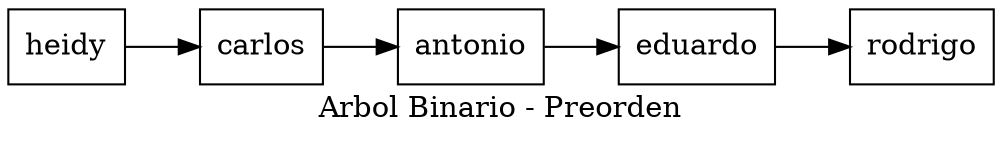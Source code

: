 digraph arbolPreorden {
node [shape=record];
rankdir=LR;
nodo0[label="heidy"];
nodo1[label="carlos"];
nodo2[label="antonio"];
nodo3[label="eduardo"];
nodo4[label="rodrigo"];
nodo0->nodo1->nodo2->nodo3->nodo4;
label = " Arbol Binario - Preorden " 
}
